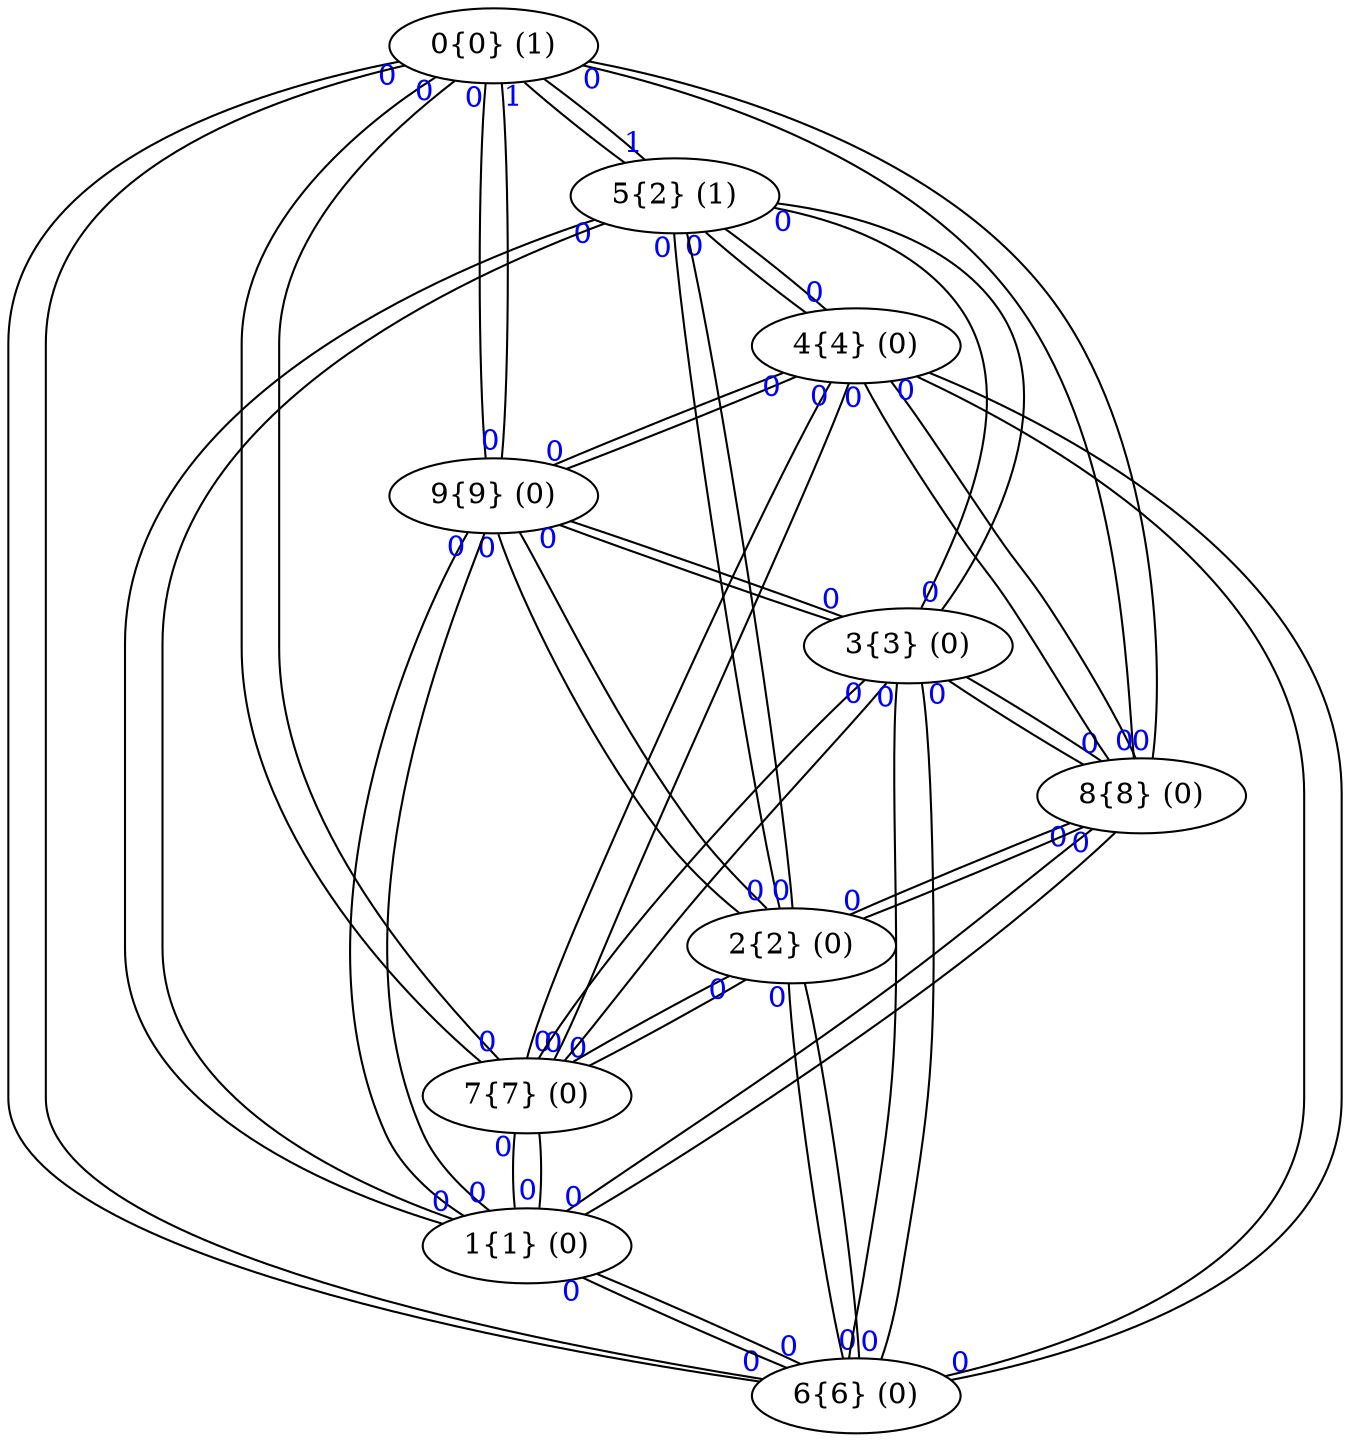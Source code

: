 graph G {
	0 [label = "0{0} (1)"]
		0 -- 5 [taillabel = "1" fontcolor = "blue"]
		0 -- 6 [taillabel = "0" fontcolor = "blue"]
		0 -- 7 [taillabel = "0" fontcolor = "blue"]
		0 -- 8 [taillabel = "0" fontcolor = "blue"]
		0 -- 9 [taillabel = "0" fontcolor = "blue"]
	1 [label = "1{1} (0)"]
		1 -- 5 [taillabel = "0" fontcolor = "blue"]
		1 -- 6 [taillabel = "0" fontcolor = "blue"]
		1 -- 7 [taillabel = "0" fontcolor = "blue"]
		1 -- 8 [taillabel = "0" fontcolor = "blue"]
		1 -- 9 [taillabel = "0" fontcolor = "blue"]
	2 [label = "2{2} (0)"]
		2 -- 5 [taillabel = "0" fontcolor = "blue"]
		2 -- 6 [taillabel = "0" fontcolor = "blue"]
		2 -- 7 [taillabel = "0" fontcolor = "blue"]
		2 -- 8 [taillabel = "0" fontcolor = "blue"]
		2 -- 9 [taillabel = "0" fontcolor = "blue"]
	3 [label = "3{3} (0)"]
		3 -- 5 [taillabel = "0" fontcolor = "blue"]
		3 -- 6 [taillabel = "0" fontcolor = "blue"]
		3 -- 7 [taillabel = "0" fontcolor = "blue"]
		3 -- 8 [taillabel = "0" fontcolor = "blue"]
		3 -- 9 [taillabel = "0" fontcolor = "blue"]
	4 [label = "4{4} (0)"]
		4 -- 5 [taillabel = "0" fontcolor = "blue"]
		4 -- 6 [taillabel = "0" fontcolor = "blue"]
		4 -- 7 [taillabel = "0" fontcolor = "blue"]
		4 -- 8 [taillabel = "0" fontcolor = "blue"]
		4 -- 9 [taillabel = "0" fontcolor = "blue"]
	5 [label = "5{2} (1)"]
		5 -- 0 [taillabel = "1" fontcolor = "blue"]
		5 -- 1 [taillabel = "0" fontcolor = "blue"]
		5 -- 2 [taillabel = "0" fontcolor = "blue"]
		5 -- 3 [taillabel = "0" fontcolor = "blue"]
		5 -- 4 [taillabel = "0" fontcolor = "blue"]
	6 [label = "6{6} (0)"]
		6 -- 0 [taillabel = "0" fontcolor = "blue"]
		6 -- 1 [taillabel = "0" fontcolor = "blue"]
		6 -- 2 [taillabel = "0" fontcolor = "blue"]
		6 -- 3 [taillabel = "0" fontcolor = "blue"]
		6 -- 4 [taillabel = "0" fontcolor = "blue"]
	7 [label = "7{7} (0)"]
		7 -- 0 [taillabel = "0" fontcolor = "blue"]
		7 -- 1 [taillabel = "0" fontcolor = "blue"]
		7 -- 2 [taillabel = "0" fontcolor = "blue"]
		7 -- 3 [taillabel = "0" fontcolor = "blue"]
		7 -- 4 [taillabel = "0" fontcolor = "blue"]
	8 [label = "8{8} (0)"]
		8 -- 0 [taillabel = "0" fontcolor = "blue"]
		8 -- 1 [taillabel = "0" fontcolor = "blue"]
		8 -- 2 [taillabel = "0" fontcolor = "blue"]
		8 -- 3 [taillabel = "0" fontcolor = "blue"]
		8 -- 4 [taillabel = "0" fontcolor = "blue"]
	9 [label = "9{9} (0)"]
		9 -- 0 [taillabel = "0" fontcolor = "blue"]
		9 -- 1 [taillabel = "0" fontcolor = "blue"]
		9 -- 2 [taillabel = "0" fontcolor = "blue"]
		9 -- 3 [taillabel = "0" fontcolor = "blue"]
		9 -- 4 [taillabel = "0" fontcolor = "blue"]
	sep = 1
	overlap = false
	splines = true
}
